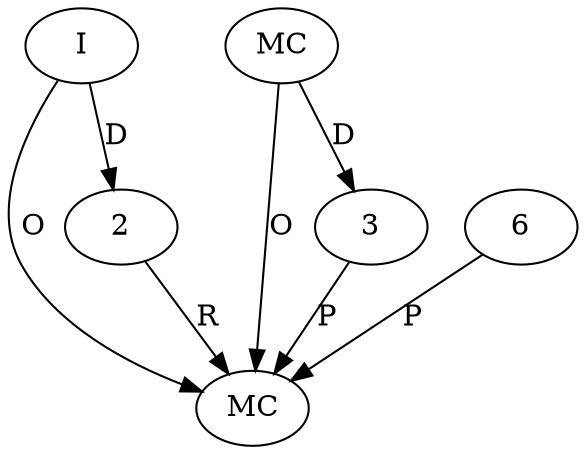digraph "AUG" {

  1 [ label="MC" s="with()" t="UNKNOWN" l="921" ];
  2 [ t="UNKNOWN" n="dummy_" ];
  3 [ t="UNKNOWN" n="dummy_" ];
  4 [ label="MC" s="year()" t="DateTimeFieldType" l="921" ];
  5 [ label="I" t="Partial" l="921" ];
  6 [ t="int" v="2004" ];
  3 -> 1 [ label="P" ];
  2 -> 1 [ label="R" ];
  5 -> 1 [ label="O" ];
  6 -> 1 [ label="P" ];
  4 -> 1 [ label="O" ];
  5 -> 2 [ label="D" ];
  4 -> 3 [ label="D" ];
}
